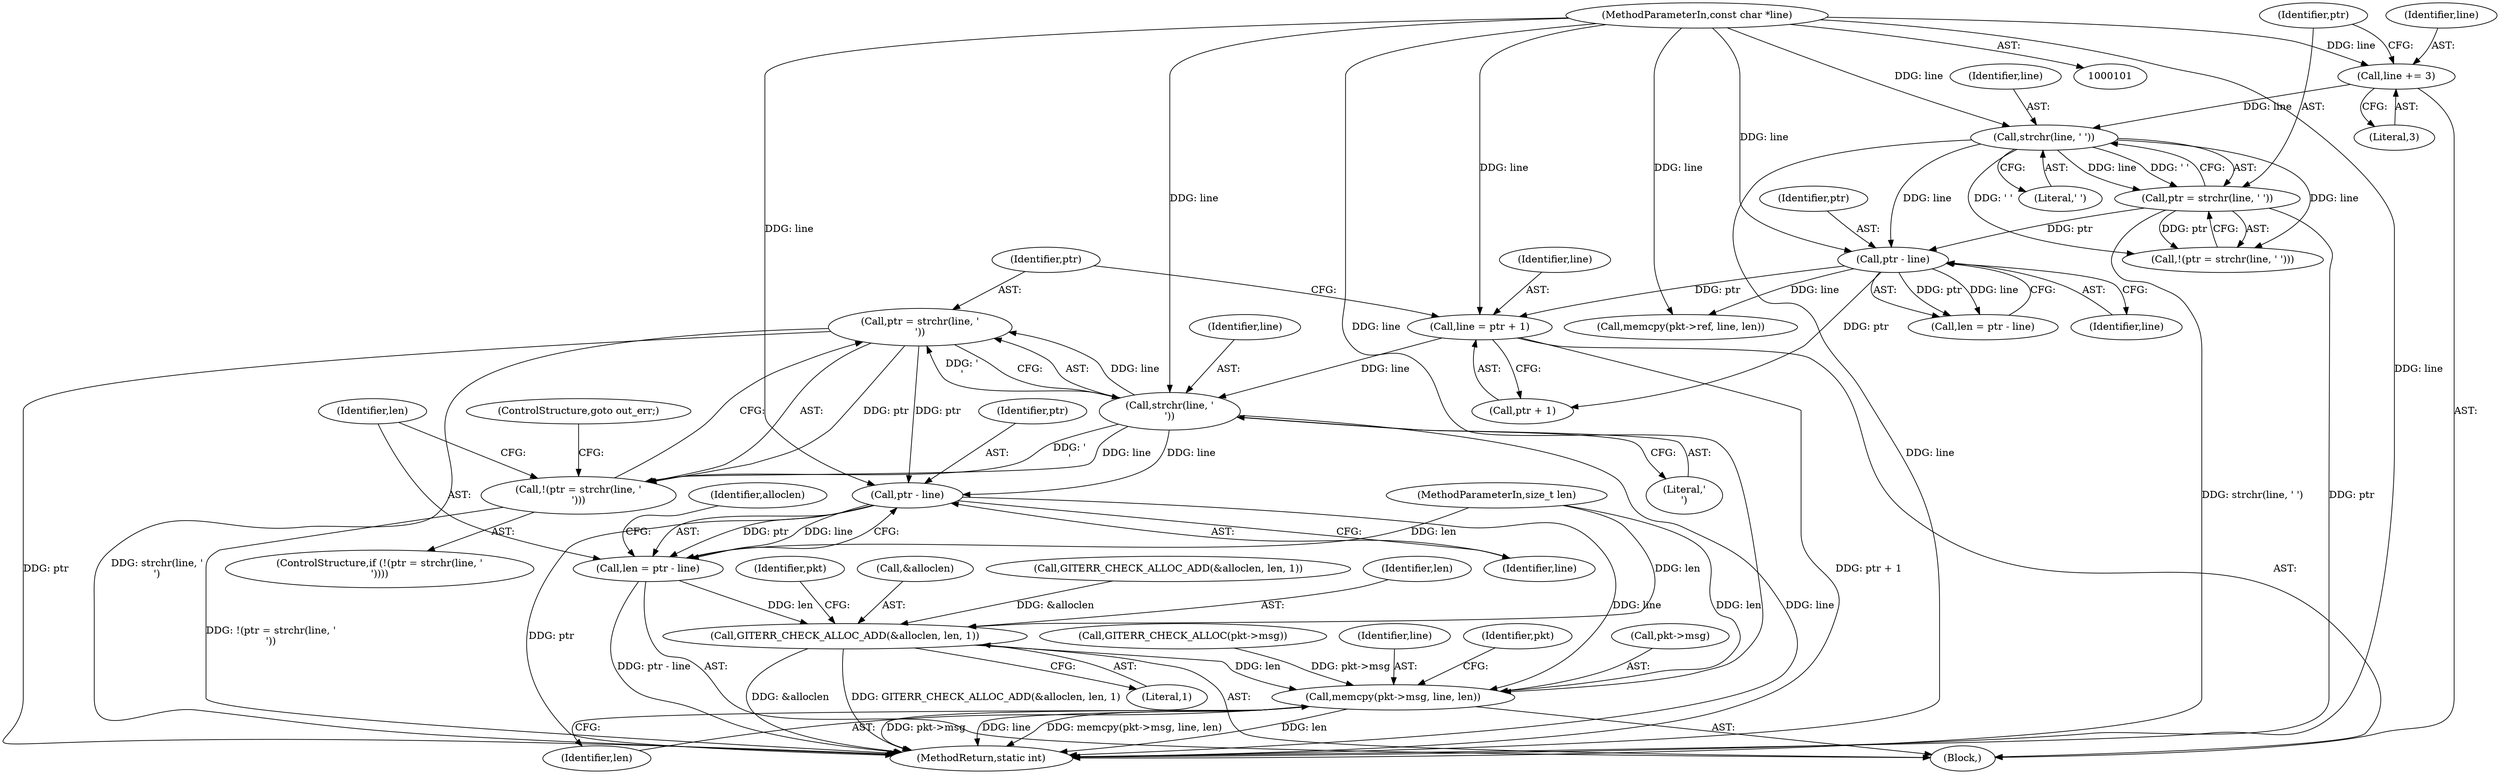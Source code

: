 digraph "0_libgit2_1f9a8510e1d2f20ed7334eeeddb92c4dd8e7c649@API" {
"1000178" [label="(Call,ptr = strchr(line, '\n'))"];
"1000180" [label="(Call,strchr(line, '\n'))"];
"1000171" [label="(Call,line = ptr + 1)"];
"1000140" [label="(Call,ptr - line)"];
"1000132" [label="(Call,ptr = strchr(line, ' '))"];
"1000134" [label="(Call,strchr(line, ' '))"];
"1000127" [label="(Call,line += 3)"];
"1000103" [label="(MethodParameterIn,const char *line)"];
"1000177" [label="(Call,!(ptr = strchr(line, '\n')))"];
"1000186" [label="(Call,ptr - line)"];
"1000184" [label="(Call,len = ptr - line)"];
"1000189" [label="(Call,GITERR_CHECK_ALLOC_ADD(&alloclen, len, 1))"];
"1000204" [label="(Call,memcpy(pkt->msg, line, len))"];
"1000136" [label="(Literal,' ')"];
"1000213" [label="(Identifier,pkt)"];
"1000180" [label="(Call,strchr(line, '\n'))"];
"1000104" [label="(MethodParameterIn,size_t len)"];
"1000105" [label="(Block,)"];
"1000205" [label="(Call,pkt->msg)"];
"1000200" [label="(Call,GITERR_CHECK_ALLOC(pkt->msg))"];
"1000185" [label="(Identifier,len)"];
"1000171" [label="(Call,line = ptr + 1)"];
"1000135" [label="(Identifier,line)"];
"1000176" [label="(ControlStructure,if (!(ptr = strchr(line, '\n'))))"];
"1000181" [label="(Identifier,line)"];
"1000177" [label="(Call,!(ptr = strchr(line, '\n')))"];
"1000179" [label="(Identifier,ptr)"];
"1000143" [label="(Call,GITERR_CHECK_ALLOC_ADD(&alloclen, len, 1))"];
"1000133" [label="(Identifier,ptr)"];
"1000191" [label="(Identifier,alloclen)"];
"1000183" [label="(ControlStructure,goto out_err;)"];
"1000103" [label="(MethodParameterIn,const char *line)"];
"1000134" [label="(Call,strchr(line, ' '))"];
"1000158" [label="(Call,memcpy(pkt->ref, line, len))"];
"1000138" [label="(Call,len = ptr - line)"];
"1000189" [label="(Call,GITERR_CHECK_ALLOC_ADD(&alloclen, len, 1))"];
"1000129" [label="(Literal,3)"];
"1000187" [label="(Identifier,ptr)"];
"1000127" [label="(Call,line += 3)"];
"1000178" [label="(Call,ptr = strchr(line, '\n'))"];
"1000186" [label="(Call,ptr - line)"];
"1000192" [label="(Identifier,len)"];
"1000196" [label="(Identifier,pkt)"];
"1000131" [label="(Call,!(ptr = strchr(line, ' ')))"];
"1000128" [label="(Identifier,line)"];
"1000188" [label="(Identifier,line)"];
"1000190" [label="(Call,&alloclen)"];
"1000238" [label="(MethodReturn,static int)"];
"1000209" [label="(Identifier,len)"];
"1000140" [label="(Call,ptr - line)"];
"1000142" [label="(Identifier,line)"];
"1000193" [label="(Literal,1)"];
"1000173" [label="(Call,ptr + 1)"];
"1000182" [label="(Literal,'\n')"];
"1000172" [label="(Identifier,line)"];
"1000208" [label="(Identifier,line)"];
"1000184" [label="(Call,len = ptr - line)"];
"1000141" [label="(Identifier,ptr)"];
"1000204" [label="(Call,memcpy(pkt->msg, line, len))"];
"1000132" [label="(Call,ptr = strchr(line, ' '))"];
"1000178" -> "1000177"  [label="AST: "];
"1000178" -> "1000180"  [label="CFG: "];
"1000179" -> "1000178"  [label="AST: "];
"1000180" -> "1000178"  [label="AST: "];
"1000177" -> "1000178"  [label="CFG: "];
"1000178" -> "1000238"  [label="DDG: ptr"];
"1000178" -> "1000238"  [label="DDG: strchr(line, '\n')"];
"1000178" -> "1000177"  [label="DDG: ptr"];
"1000180" -> "1000178"  [label="DDG: line"];
"1000180" -> "1000178"  [label="DDG: '\n'"];
"1000178" -> "1000186"  [label="DDG: ptr"];
"1000180" -> "1000182"  [label="CFG: "];
"1000181" -> "1000180"  [label="AST: "];
"1000182" -> "1000180"  [label="AST: "];
"1000180" -> "1000238"  [label="DDG: line"];
"1000180" -> "1000177"  [label="DDG: line"];
"1000180" -> "1000177"  [label="DDG: '\n'"];
"1000171" -> "1000180"  [label="DDG: line"];
"1000103" -> "1000180"  [label="DDG: line"];
"1000180" -> "1000186"  [label="DDG: line"];
"1000171" -> "1000105"  [label="AST: "];
"1000171" -> "1000173"  [label="CFG: "];
"1000172" -> "1000171"  [label="AST: "];
"1000173" -> "1000171"  [label="AST: "];
"1000179" -> "1000171"  [label="CFG: "];
"1000171" -> "1000238"  [label="DDG: ptr + 1"];
"1000140" -> "1000171"  [label="DDG: ptr"];
"1000103" -> "1000171"  [label="DDG: line"];
"1000140" -> "1000138"  [label="AST: "];
"1000140" -> "1000142"  [label="CFG: "];
"1000141" -> "1000140"  [label="AST: "];
"1000142" -> "1000140"  [label="AST: "];
"1000138" -> "1000140"  [label="CFG: "];
"1000140" -> "1000138"  [label="DDG: ptr"];
"1000140" -> "1000138"  [label="DDG: line"];
"1000132" -> "1000140"  [label="DDG: ptr"];
"1000134" -> "1000140"  [label="DDG: line"];
"1000103" -> "1000140"  [label="DDG: line"];
"1000140" -> "1000158"  [label="DDG: line"];
"1000140" -> "1000173"  [label="DDG: ptr"];
"1000132" -> "1000131"  [label="AST: "];
"1000132" -> "1000134"  [label="CFG: "];
"1000133" -> "1000132"  [label="AST: "];
"1000134" -> "1000132"  [label="AST: "];
"1000131" -> "1000132"  [label="CFG: "];
"1000132" -> "1000238"  [label="DDG: strchr(line, ' ')"];
"1000132" -> "1000238"  [label="DDG: ptr"];
"1000132" -> "1000131"  [label="DDG: ptr"];
"1000134" -> "1000132"  [label="DDG: line"];
"1000134" -> "1000132"  [label="DDG: ' '"];
"1000134" -> "1000136"  [label="CFG: "];
"1000135" -> "1000134"  [label="AST: "];
"1000136" -> "1000134"  [label="AST: "];
"1000134" -> "1000238"  [label="DDG: line"];
"1000134" -> "1000131"  [label="DDG: line"];
"1000134" -> "1000131"  [label="DDG: ' '"];
"1000127" -> "1000134"  [label="DDG: line"];
"1000103" -> "1000134"  [label="DDG: line"];
"1000127" -> "1000105"  [label="AST: "];
"1000127" -> "1000129"  [label="CFG: "];
"1000128" -> "1000127"  [label="AST: "];
"1000129" -> "1000127"  [label="AST: "];
"1000133" -> "1000127"  [label="CFG: "];
"1000103" -> "1000127"  [label="DDG: line"];
"1000103" -> "1000101"  [label="AST: "];
"1000103" -> "1000238"  [label="DDG: line"];
"1000103" -> "1000158"  [label="DDG: line"];
"1000103" -> "1000186"  [label="DDG: line"];
"1000103" -> "1000204"  [label="DDG: line"];
"1000177" -> "1000176"  [label="AST: "];
"1000183" -> "1000177"  [label="CFG: "];
"1000185" -> "1000177"  [label="CFG: "];
"1000177" -> "1000238"  [label="DDG: !(ptr = strchr(line, '\n'))"];
"1000186" -> "1000184"  [label="AST: "];
"1000186" -> "1000188"  [label="CFG: "];
"1000187" -> "1000186"  [label="AST: "];
"1000188" -> "1000186"  [label="AST: "];
"1000184" -> "1000186"  [label="CFG: "];
"1000186" -> "1000238"  [label="DDG: ptr"];
"1000186" -> "1000184"  [label="DDG: ptr"];
"1000186" -> "1000184"  [label="DDG: line"];
"1000186" -> "1000204"  [label="DDG: line"];
"1000184" -> "1000105"  [label="AST: "];
"1000185" -> "1000184"  [label="AST: "];
"1000191" -> "1000184"  [label="CFG: "];
"1000184" -> "1000238"  [label="DDG: ptr - line"];
"1000104" -> "1000184"  [label="DDG: len"];
"1000184" -> "1000189"  [label="DDG: len"];
"1000189" -> "1000105"  [label="AST: "];
"1000189" -> "1000193"  [label="CFG: "];
"1000190" -> "1000189"  [label="AST: "];
"1000192" -> "1000189"  [label="AST: "];
"1000193" -> "1000189"  [label="AST: "];
"1000196" -> "1000189"  [label="CFG: "];
"1000189" -> "1000238"  [label="DDG: &alloclen"];
"1000189" -> "1000238"  [label="DDG: GITERR_CHECK_ALLOC_ADD(&alloclen, len, 1)"];
"1000143" -> "1000189"  [label="DDG: &alloclen"];
"1000104" -> "1000189"  [label="DDG: len"];
"1000189" -> "1000204"  [label="DDG: len"];
"1000204" -> "1000105"  [label="AST: "];
"1000204" -> "1000209"  [label="CFG: "];
"1000205" -> "1000204"  [label="AST: "];
"1000208" -> "1000204"  [label="AST: "];
"1000209" -> "1000204"  [label="AST: "];
"1000213" -> "1000204"  [label="CFG: "];
"1000204" -> "1000238"  [label="DDG: len"];
"1000204" -> "1000238"  [label="DDG: pkt->msg"];
"1000204" -> "1000238"  [label="DDG: line"];
"1000204" -> "1000238"  [label="DDG: memcpy(pkt->msg, line, len)"];
"1000200" -> "1000204"  [label="DDG: pkt->msg"];
"1000104" -> "1000204"  [label="DDG: len"];
}
